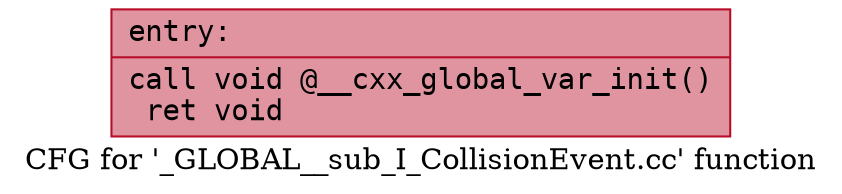 digraph "CFG for '_GLOBAL__sub_I_CollisionEvent.cc' function" {
	label="CFG for '_GLOBAL__sub_I_CollisionEvent.cc' function";

	Node0x5642d216cc20 [shape=record,color="#b70d28ff", style=filled, fillcolor="#b70d2870" fontname="Courier",label="{entry:\l|  call void @__cxx_global_var_init()\l  ret void\l}"];
}
